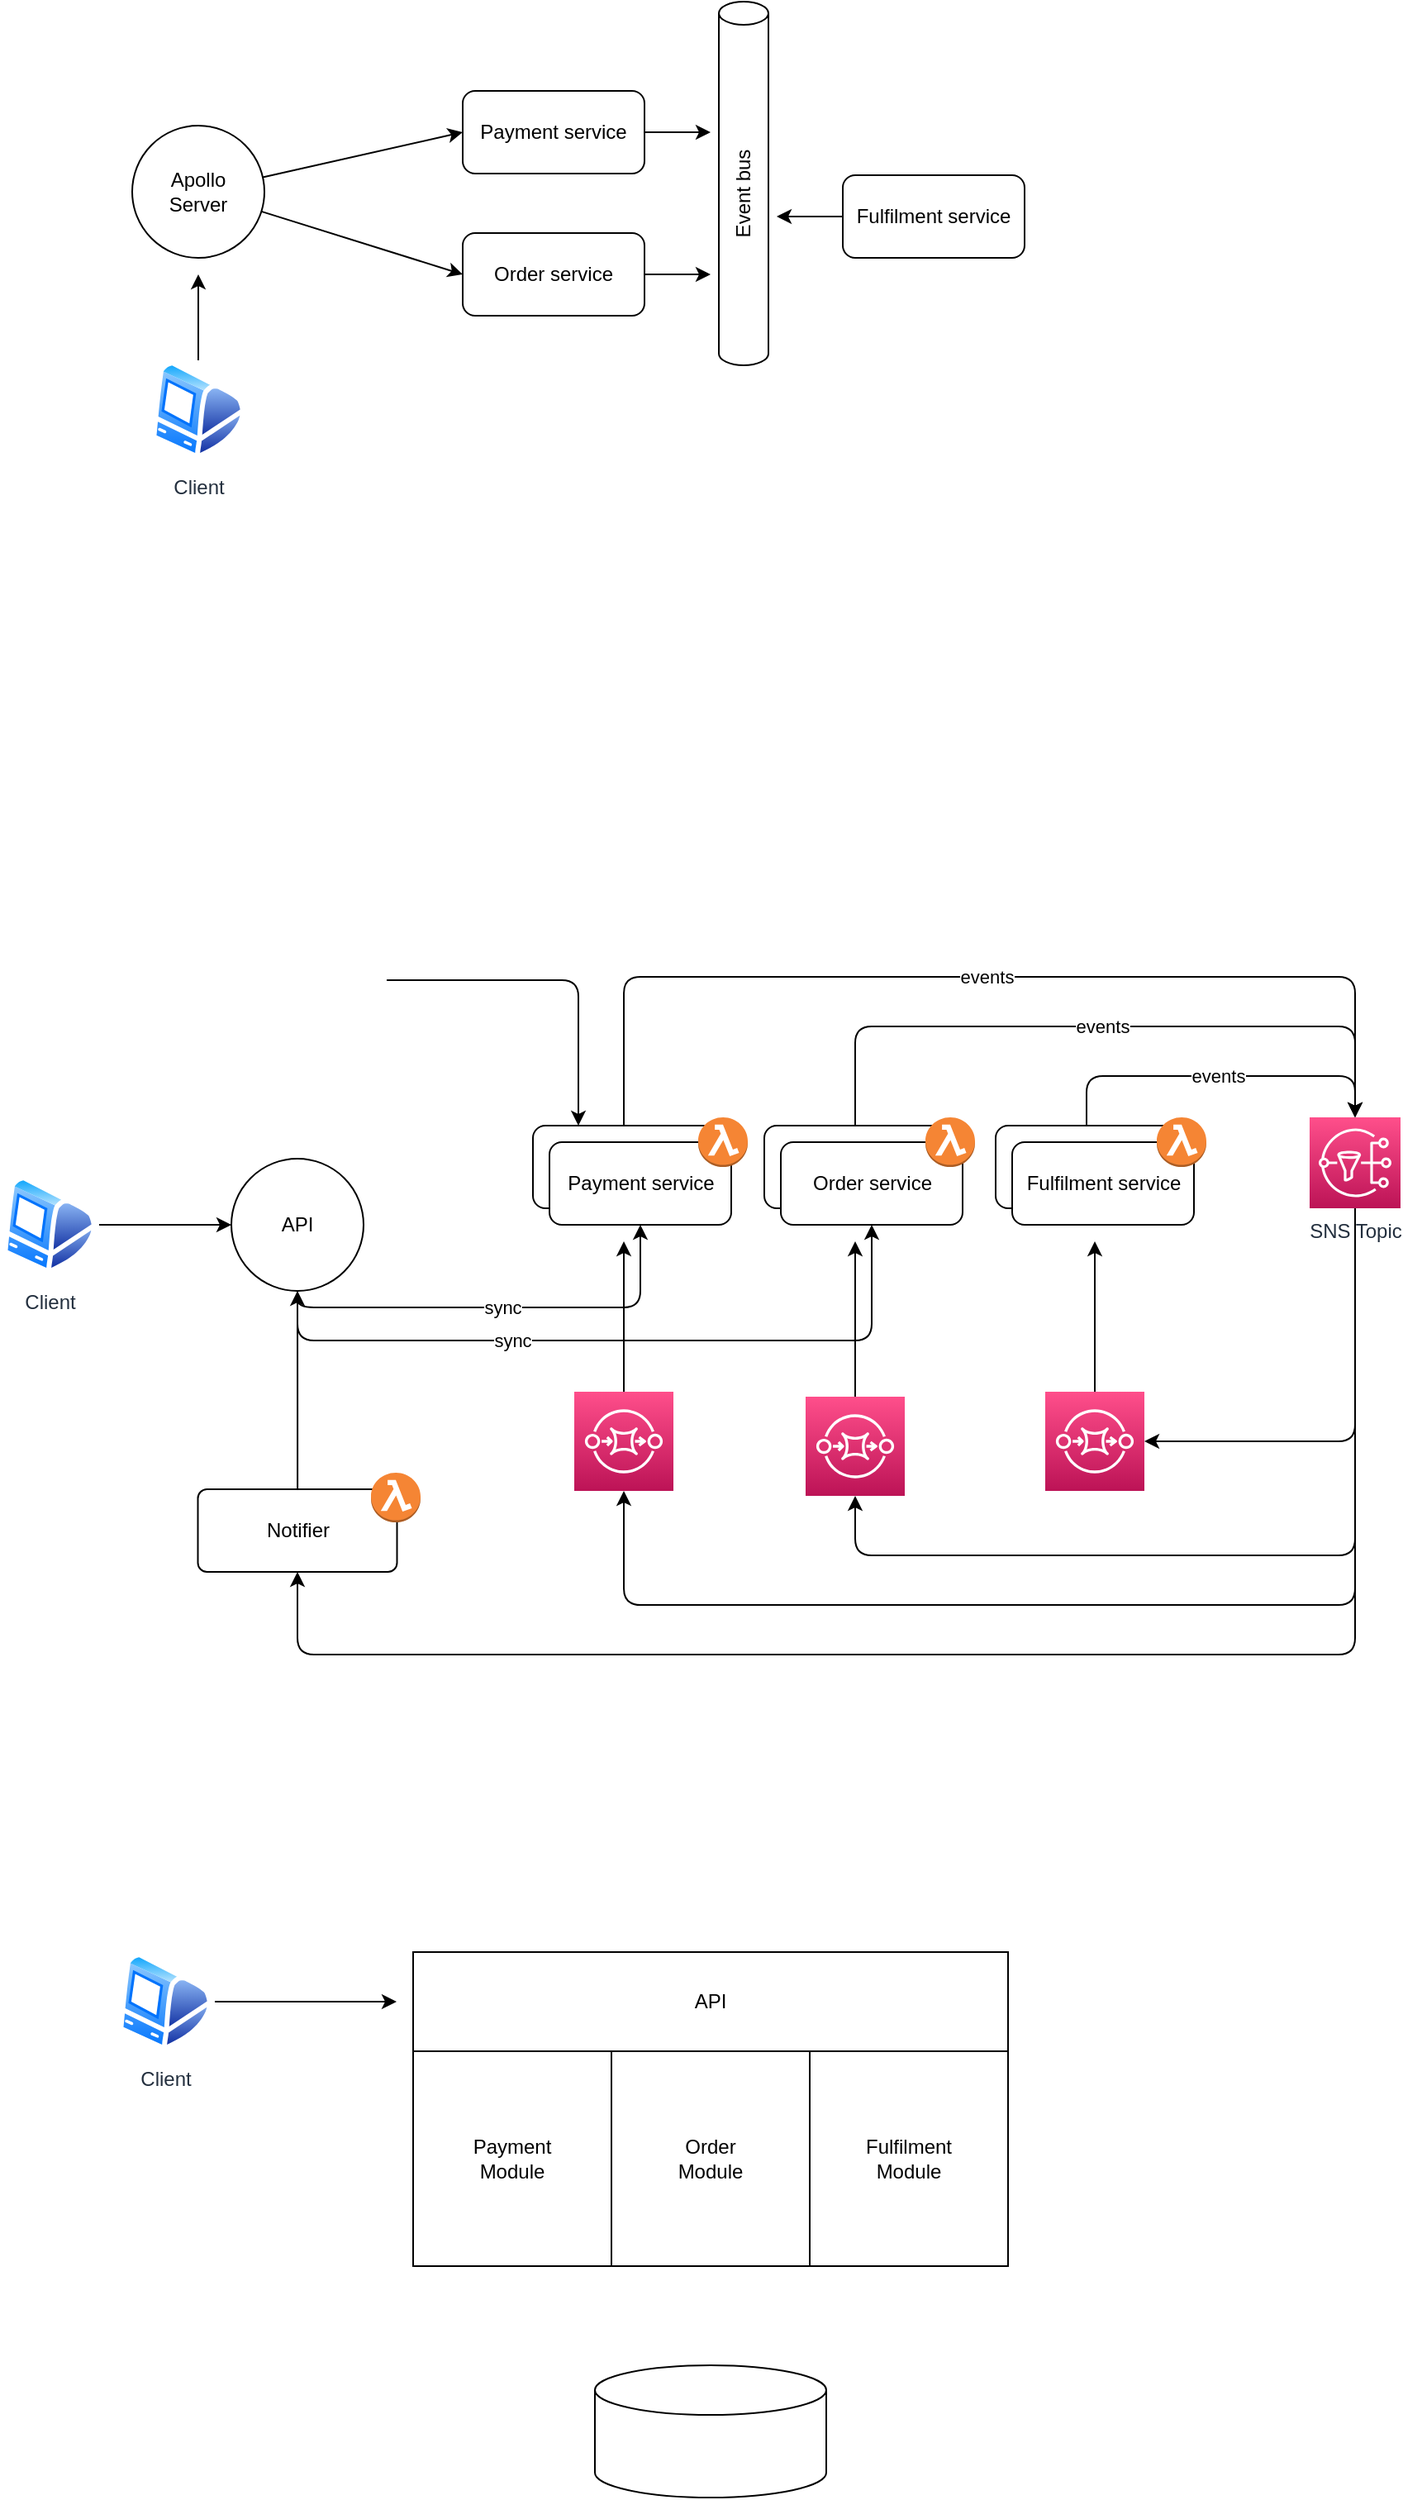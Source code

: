 <mxfile>
    <diagram id="3ciIGtcFt_t5HZg3-FSJ" name="architecture">
        <mxGraphModel dx="1456" dy="812" grid="1" gridSize="10" guides="1" tooltips="1" connect="1" arrows="1" fold="1" page="1" pageScale="1" pageWidth="2336" pageHeight="1654" math="0" shadow="0">
            <root>
                <mxCell id="0"/>
                <mxCell id="1" parent="0"/>
                <mxCell id="16" style="edgeStyle=none;html=1;entryX=0;entryY=0.5;entryDx=0;entryDy=0;" parent="1" source="2" target="7" edge="1">
                    <mxGeometry relative="1" as="geometry"/>
                </mxCell>
                <mxCell id="17" style="edgeStyle=none;html=1;entryX=0;entryY=0.5;entryDx=0;entryDy=0;" parent="1" source="2" target="9" edge="1">
                    <mxGeometry relative="1" as="geometry"/>
                </mxCell>
                <mxCell id="2" value="Apollo&lt;br&gt;Server" style="ellipse;whiteSpace=wrap;html=1;aspect=fixed;" parent="1" vertex="1">
                    <mxGeometry x="180" y="125" width="80" height="80" as="geometry"/>
                </mxCell>
                <mxCell id="10" style="edgeStyle=none;html=1;" parent="1" source="4" edge="1">
                    <mxGeometry relative="1" as="geometry">
                        <mxPoint x="220" y="215" as="targetPoint"/>
                    </mxGeometry>
                </mxCell>
                <mxCell id="4" value="Client" style="aspect=fixed;perimeter=ellipsePerimeter;html=1;align=center;shadow=0;dashed=0;spacingTop=3;image;image=img/lib/active_directory/mac_client.svg;fontFamily=Helvetica;fontSize=12;fontColor=#232F3E;strokeColor=#232F3E;fillColor=#ffffff;sketch=0;" parent="1" vertex="1">
                    <mxGeometry x="190" y="267" width="60" height="60" as="geometry"/>
                </mxCell>
                <mxCell id="6" value="Event bus" style="shape=cylinder3;whiteSpace=wrap;html=1;boundedLbl=1;backgroundOutline=1;size=7;rotation=0;horizontal=0;" parent="1" vertex="1">
                    <mxGeometry x="535" y="50" width="30" height="220" as="geometry"/>
                </mxCell>
                <mxCell id="15" style="edgeStyle=none;html=1;" parent="1" source="7" edge="1">
                    <mxGeometry relative="1" as="geometry">
                        <mxPoint x="530" y="129" as="targetPoint"/>
                    </mxGeometry>
                </mxCell>
                <mxCell id="7" value="Payment service" style="rounded=1;whiteSpace=wrap;html=1;" parent="1" vertex="1">
                    <mxGeometry x="380" y="104" width="110" height="50" as="geometry"/>
                </mxCell>
                <mxCell id="14" style="edgeStyle=none;html=1;" parent="1" source="8" edge="1">
                    <mxGeometry relative="1" as="geometry">
                        <mxPoint x="570" y="180" as="targetPoint"/>
                    </mxGeometry>
                </mxCell>
                <mxCell id="8" value="Fulfilment service" style="rounded=1;whiteSpace=wrap;html=1;" parent="1" vertex="1">
                    <mxGeometry x="610" y="155" width="110" height="50" as="geometry"/>
                </mxCell>
                <mxCell id="12" style="edgeStyle=none;html=1;" parent="1" source="9" edge="1">
                    <mxGeometry relative="1" as="geometry">
                        <mxPoint x="530" y="215" as="targetPoint"/>
                    </mxGeometry>
                </mxCell>
                <mxCell id="9" value="Order service" style="rounded=1;whiteSpace=wrap;html=1;" parent="1" vertex="1">
                    <mxGeometry x="380" y="190" width="110" height="50" as="geometry"/>
                </mxCell>
                <mxCell id="77" value="sync" style="edgeStyle=orthogonalEdgeStyle;html=1;entryX=0.5;entryY=1;entryDx=0;entryDy=0;" parent="1" source="20" target="49" edge="1">
                    <mxGeometry relative="1" as="geometry">
                        <Array as="points">
                            <mxPoint x="280" y="840"/>
                            <mxPoint x="488" y="840"/>
                        </Array>
                    </mxGeometry>
                </mxCell>
                <mxCell id="78" value="sync" style="edgeStyle=orthogonalEdgeStyle;html=1;entryX=0.5;entryY=1;entryDx=0;entryDy=0;" parent="1" source="20" target="51" edge="1">
                    <mxGeometry x="-0.285" relative="1" as="geometry">
                        <Array as="points">
                            <mxPoint x="280" y="860"/>
                            <mxPoint x="628" y="860"/>
                        </Array>
                        <mxPoint as="offset"/>
                    </mxGeometry>
                </mxCell>
                <mxCell id="20" value="API" style="ellipse;whiteSpace=wrap;html=1;aspect=fixed;" parent="1" vertex="1">
                    <mxGeometry x="240" y="750" width="80" height="80" as="geometry"/>
                </mxCell>
                <mxCell id="70" style="edgeStyle=none;html=1;" parent="1" source="22" edge="1">
                    <mxGeometry relative="1" as="geometry">
                        <mxPoint x="240" y="790" as="targetPoint"/>
                    </mxGeometry>
                </mxCell>
                <mxCell id="22" value="Client" style="aspect=fixed;perimeter=ellipsePerimeter;html=1;align=center;shadow=0;dashed=0;spacingTop=3;image;image=img/lib/active_directory/mac_client.svg;fontFamily=Helvetica;fontSize=12;fontColor=#232F3E;strokeColor=#232F3E;fillColor=#ffffff;sketch=0;" parent="1" vertex="1">
                    <mxGeometry x="100" y="760" width="60" height="60" as="geometry"/>
                </mxCell>
                <mxCell id="35" value="events" style="edgeStyle=orthogonalEdgeStyle;html=1;entryX=0.5;entryY=0;entryDx=0;entryDy=0;entryPerimeter=0;startArrow=none;startFill=0;endArrow=classic;endFill=1;" parent="1" source="25" target="30" edge="1">
                    <mxGeometry relative="1" as="geometry">
                        <Array as="points">
                            <mxPoint x="477.5" y="640"/>
                            <mxPoint x="920.5" y="640"/>
                        </Array>
                    </mxGeometry>
                </mxCell>
                <mxCell id="37" value="events" style="edgeStyle=orthogonalEdgeStyle;html=1;entryX=0.5;entryY=0;entryDx=0;entryDy=0;entryPerimeter=0;startArrow=none;startFill=0;endArrow=classic;endFill=1;" parent="1" source="27" target="30" edge="1">
                    <mxGeometry relative="1" as="geometry">
                        <Array as="points">
                            <mxPoint x="757.5" y="700"/>
                            <mxPoint x="920.5" y="700"/>
                        </Array>
                    </mxGeometry>
                </mxCell>
                <mxCell id="36" value="events" style="edgeStyle=orthogonalEdgeStyle;html=1;entryX=0.5;entryY=0;entryDx=0;entryDy=0;entryPerimeter=0;startArrow=none;startFill=0;endArrow=classic;endFill=1;" parent="1" source="29" target="30" edge="1">
                    <mxGeometry relative="1" as="geometry">
                        <Array as="points">
                            <mxPoint x="617.5" y="670"/>
                            <mxPoint x="920.5" y="670"/>
                        </Array>
                    </mxGeometry>
                </mxCell>
                <mxCell id="53" style="edgeStyle=orthogonalEdgeStyle;html=1;entryX=1;entryY=0.5;entryDx=0;entryDy=0;entryPerimeter=0;" parent="1" source="30" target="33" edge="1">
                    <mxGeometry relative="1" as="geometry">
                        <Array as="points">
                            <mxPoint x="920.5" y="921"/>
                        </Array>
                    </mxGeometry>
                </mxCell>
                <mxCell id="54" style="edgeStyle=orthogonalEdgeStyle;html=1;entryX=0.5;entryY=1;entryDx=0;entryDy=0;entryPerimeter=0;" parent="1" source="30" target="31" edge="1">
                    <mxGeometry relative="1" as="geometry">
                        <Array as="points">
                            <mxPoint x="920.5" y="990"/>
                            <mxPoint x="617.5" y="990"/>
                        </Array>
                    </mxGeometry>
                </mxCell>
                <mxCell id="58" style="edgeStyle=orthogonalEdgeStyle;html=1;entryX=0.5;entryY=1;entryDx=0;entryDy=0;entryPerimeter=0;" parent="1" source="30" target="32" edge="1">
                    <mxGeometry relative="1" as="geometry">
                        <Array as="points">
                            <mxPoint x="920.5" y="1020"/>
                            <mxPoint x="477.5" y="1020"/>
                        </Array>
                    </mxGeometry>
                </mxCell>
                <mxCell id="74" style="edgeStyle=orthogonalEdgeStyle;html=1;entryX=0.5;entryY=1;entryDx=0;entryDy=0;" parent="1" source="30" target="73" edge="1">
                    <mxGeometry relative="1" as="geometry">
                        <Array as="points">
                            <mxPoint x="920" y="1050"/>
                            <mxPoint x="280" y="1050"/>
                        </Array>
                    </mxGeometry>
                </mxCell>
                <mxCell id="30" value="SNS Topic" style="sketch=0;points=[[0,0,0],[0.25,0,0],[0.5,0,0],[0.75,0,0],[1,0,0],[0,1,0],[0.25,1,0],[0.5,1,0],[0.75,1,0],[1,1,0],[0,0.25,0],[0,0.5,0],[0,0.75,0],[1,0.25,0],[1,0.5,0],[1,0.75,0]];outlineConnect=0;fontColor=#232F3E;gradientColor=#FF4F8B;gradientDirection=north;fillColor=#BC1356;strokeColor=#ffffff;dashed=0;verticalLabelPosition=bottom;verticalAlign=top;align=center;html=1;fontSize=12;fontStyle=0;aspect=fixed;shape=mxgraph.aws4.resourceIcon;resIcon=mxgraph.aws4.sns;" parent="1" vertex="1">
                    <mxGeometry x="892.5" y="725" width="55" height="55" as="geometry"/>
                </mxCell>
                <mxCell id="56" style="edgeStyle=orthogonalEdgeStyle;html=1;" parent="1" source="31" edge="1">
                    <mxGeometry relative="1" as="geometry">
                        <mxPoint x="617.5" y="800" as="targetPoint"/>
                    </mxGeometry>
                </mxCell>
                <mxCell id="31" value="" style="sketch=0;points=[[0,0,0],[0.25,0,0],[0.5,0,0],[0.75,0,0],[1,0,0],[0,1,0],[0.25,1,0],[0.5,1,0],[0.75,1,0],[1,1,0],[0,0.25,0],[0,0.5,0],[0,0.75,0],[1,0.25,0],[1,0.5,0],[1,0.75,0]];outlineConnect=0;fontColor=#232F3E;gradientColor=#FF4F8B;gradientDirection=north;fillColor=#BC1356;strokeColor=#ffffff;dashed=0;verticalLabelPosition=bottom;verticalAlign=top;align=center;html=1;fontSize=12;fontStyle=0;aspect=fixed;shape=mxgraph.aws4.resourceIcon;resIcon=mxgraph.aws4.sqs;" parent="1" vertex="1">
                    <mxGeometry x="587.5" y="894" width="60" height="60" as="geometry"/>
                </mxCell>
                <mxCell id="57" style="edgeStyle=orthogonalEdgeStyle;html=1;" parent="1" source="32" edge="1">
                    <mxGeometry relative="1" as="geometry">
                        <mxPoint x="477.5" y="800" as="targetPoint"/>
                    </mxGeometry>
                </mxCell>
                <mxCell id="32" value="" style="sketch=0;points=[[0,0,0],[0.25,0,0],[0.5,0,0],[0.75,0,0],[1,0,0],[0,1,0],[0.25,1,0],[0.5,1,0],[0.75,1,0],[1,1,0],[0,0.25,0],[0,0.5,0],[0,0.75,0],[1,0.25,0],[1,0.5,0],[1,0.75,0]];outlineConnect=0;fontColor=#232F3E;gradientColor=#FF4F8B;gradientDirection=north;fillColor=#BC1356;strokeColor=#ffffff;dashed=0;verticalLabelPosition=bottom;verticalAlign=top;align=center;html=1;fontSize=12;fontStyle=0;aspect=fixed;shape=mxgraph.aws4.resourceIcon;resIcon=mxgraph.aws4.sqs;" parent="1" vertex="1">
                    <mxGeometry x="447.5" y="891" width="60" height="60" as="geometry"/>
                </mxCell>
                <mxCell id="55" style="edgeStyle=orthogonalEdgeStyle;html=1;" parent="1" source="33" edge="1">
                    <mxGeometry relative="1" as="geometry">
                        <mxPoint x="762.5" y="800" as="targetPoint"/>
                    </mxGeometry>
                </mxCell>
                <mxCell id="33" value="" style="sketch=0;points=[[0,0,0],[0.25,0,0],[0.5,0,0],[0.75,0,0],[1,0,0],[0,1,0],[0.25,1,0],[0.5,1,0],[0.75,1,0],[1,1,0],[0,0.25,0],[0,0.5,0],[0,0.75,0],[1,0.25,0],[1,0.5,0],[1,0.75,0]];outlineConnect=0;fontColor=#232F3E;gradientColor=#FF4F8B;gradientDirection=north;fillColor=#BC1356;strokeColor=#ffffff;dashed=0;verticalLabelPosition=bottom;verticalAlign=top;align=center;html=1;fontSize=12;fontStyle=0;aspect=fixed;shape=mxgraph.aws4.resourceIcon;resIcon=mxgraph.aws4.sqs;" parent="1" vertex="1">
                    <mxGeometry x="732.5" y="891" width="60" height="60" as="geometry"/>
                </mxCell>
                <mxCell id="88" style="edgeStyle=orthogonalEdgeStyle;html=1;entryX=0.25;entryY=0;entryDx=0;entryDy=0;" parent="1" source="44" target="25" edge="1">
                    <mxGeometry relative="1" as="geometry"/>
                </mxCell>
                <mxCell id="44" value="" style="shape=image;verticalLabelPosition=bottom;labelBackgroundColor=#ffffff;verticalAlign=top;aspect=fixed;imageAspect=0;image=https://cdn-icons-png.flaticon.com/512/5968/5968312.png;" parent="1" vertex="1">
                    <mxGeometry x="270" y="610" width="64" height="64" as="geometry"/>
                </mxCell>
                <mxCell id="60" value="Payment&lt;br&gt;Module" style="rounded=0;whiteSpace=wrap;html=1;" parent="1" vertex="1">
                    <mxGeometry x="350" y="1290" width="120" height="130" as="geometry"/>
                </mxCell>
                <mxCell id="61" value="Fulfilment&lt;br&gt;Module" style="rounded=0;whiteSpace=wrap;html=1;" parent="1" vertex="1">
                    <mxGeometry x="590" y="1290" width="120" height="130" as="geometry"/>
                </mxCell>
                <mxCell id="62" value="Order&lt;br&gt;Module" style="rounded=0;whiteSpace=wrap;html=1;" parent="1" vertex="1">
                    <mxGeometry x="470" y="1290" width="120" height="130" as="geometry"/>
                </mxCell>
                <mxCell id="65" value="" style="shape=cylinder3;whiteSpace=wrap;html=1;boundedLbl=1;backgroundOutline=1;size=15;" parent="1" vertex="1">
                    <mxGeometry x="460" y="1480" width="140" height="80" as="geometry"/>
                </mxCell>
                <mxCell id="66" value="API" style="rounded=0;whiteSpace=wrap;html=1;" parent="1" vertex="1">
                    <mxGeometry x="350" y="1230" width="360" height="60" as="geometry"/>
                </mxCell>
                <mxCell id="68" style="edgeStyle=orthogonalEdgeStyle;html=1;" parent="1" source="67" edge="1">
                    <mxGeometry relative="1" as="geometry">
                        <mxPoint x="340" y="1260" as="targetPoint"/>
                    </mxGeometry>
                </mxCell>
                <mxCell id="67" value="Client" style="aspect=fixed;perimeter=ellipsePerimeter;html=1;align=center;shadow=0;dashed=0;spacingTop=3;image;image=img/lib/active_directory/mac_client.svg;fontFamily=Helvetica;fontSize=12;fontColor=#232F3E;strokeColor=#232F3E;fillColor=#ffffff;sketch=0;" parent="1" vertex="1">
                    <mxGeometry x="170" y="1230" width="60" height="60" as="geometry"/>
                </mxCell>
                <mxCell id="75" style="edgeStyle=orthogonalEdgeStyle;html=1;entryX=0.5;entryY=1;entryDx=0;entryDy=0;" parent="1" source="73" target="20" edge="1">
                    <mxGeometry relative="1" as="geometry">
                        <mxPoint x="280" y="895" as="targetPoint"/>
                    </mxGeometry>
                </mxCell>
                <mxCell id="84" value="" style="group" parent="1" vertex="1" connectable="0">
                    <mxGeometry x="219.75" y="940" width="134.75" height="60" as="geometry"/>
                </mxCell>
                <mxCell id="73" value="Notifier" style="rounded=1;whiteSpace=wrap;html=1;arcSize=11;" parent="84" vertex="1">
                    <mxGeometry y="10" width="120.5" height="50" as="geometry"/>
                </mxCell>
                <mxCell id="83" value="" style="outlineConnect=0;dashed=0;verticalLabelPosition=bottom;verticalAlign=top;align=center;html=1;shape=mxgraph.aws3.lambda_function;fillColor=#F58534;gradientColor=none;" parent="84" vertex="1">
                    <mxGeometry x="104.75" width="30" height="30" as="geometry"/>
                </mxCell>
                <mxCell id="85" value="" style="group" parent="1" vertex="1" connectable="0">
                    <mxGeometry x="422.5" y="725" width="130" height="65" as="geometry"/>
                </mxCell>
                <mxCell id="25" value="Payment service" style="rounded=1;whiteSpace=wrap;html=1;" parent="85" vertex="1">
                    <mxGeometry y="5" width="110" height="50" as="geometry"/>
                </mxCell>
                <mxCell id="49" value="Payment service" style="rounded=1;whiteSpace=wrap;html=1;" parent="85" vertex="1">
                    <mxGeometry x="10" y="15" width="110" height="50" as="geometry"/>
                </mxCell>
                <mxCell id="82" value="" style="outlineConnect=0;dashed=0;verticalLabelPosition=bottom;verticalAlign=top;align=center;html=1;shape=mxgraph.aws3.lambda_function;fillColor=#F58534;gradientColor=none;" parent="85" vertex="1">
                    <mxGeometry x="100" width="30" height="30" as="geometry"/>
                </mxCell>
                <mxCell id="86" value="" style="group" parent="1" vertex="1" connectable="0">
                    <mxGeometry x="562.5" y="725" width="127.5" height="65" as="geometry"/>
                </mxCell>
                <mxCell id="29" value="Order service" style="rounded=1;whiteSpace=wrap;html=1;" parent="86" vertex="1">
                    <mxGeometry y="5" width="110" height="50" as="geometry"/>
                </mxCell>
                <mxCell id="51" value="Order service" style="rounded=1;whiteSpace=wrap;html=1;" parent="86" vertex="1">
                    <mxGeometry x="10" y="15" width="110" height="50" as="geometry"/>
                </mxCell>
                <mxCell id="81" value="" style="outlineConnect=0;dashed=0;verticalLabelPosition=bottom;verticalAlign=top;align=center;html=1;shape=mxgraph.aws3.lambda_function;fillColor=#F58534;gradientColor=none;" parent="86" vertex="1">
                    <mxGeometry x="97.5" width="30" height="30" as="geometry"/>
                </mxCell>
                <mxCell id="87" value="" style="group" parent="1" vertex="1" connectable="0">
                    <mxGeometry x="702.5" y="725" width="127.5" height="65" as="geometry"/>
                </mxCell>
                <mxCell id="27" value="Fulfilment service" style="rounded=1;whiteSpace=wrap;html=1;" parent="87" vertex="1">
                    <mxGeometry y="5" width="110" height="50" as="geometry"/>
                </mxCell>
                <mxCell id="52" value="Fulfilment service" style="rounded=1;whiteSpace=wrap;html=1;" parent="87" vertex="1">
                    <mxGeometry x="10" y="15" width="110" height="50" as="geometry"/>
                </mxCell>
                <mxCell id="80" value="" style="outlineConnect=0;dashed=0;verticalLabelPosition=bottom;verticalAlign=top;align=center;html=1;shape=mxgraph.aws3.lambda_function;fillColor=#F58534;gradientColor=none;" parent="87" vertex="1">
                    <mxGeometry x="97.5" width="30" height="30" as="geometry"/>
                </mxCell>
            </root>
        </mxGraphModel>
    </diagram>
    <diagram id="usp5NnlR_lSvHXNA_p3T" name="events">
        <mxGraphModel dx="1456" dy="812" grid="1" gridSize="10" guides="1" tooltips="1" connect="1" arrows="1" fold="1" page="1" pageScale="1" pageWidth="2336" pageHeight="1654" math="0" shadow="0">
            <root>
                <mxCell id="USkfGyFfCSIdRW2pAjEp-0"/>
                <mxCell id="USkfGyFfCSIdRW2pAjEp-1" parent="USkfGyFfCSIdRW2pAjEp-0"/>
                <mxCell id="USkfGyFfCSIdRW2pAjEp-21" value="Acts on:&lt;br&gt;&lt;ul&gt;&lt;li&gt;Payment Successful&lt;/li&gt;&lt;li&gt;Payment Failed&lt;/li&gt;&lt;li&gt;Fulfilment Complete&lt;/li&gt;&lt;li&gt;Fulfilment Failed&lt;/li&gt;&lt;/ul&gt;" style="rounded=0;whiteSpace=wrap;html=1;fillColor=none;align=left;verticalAlign=bottom;" parent="USkfGyFfCSIdRW2pAjEp-1" vertex="1">
                    <mxGeometry x="95" y="50" width="290" height="560" as="geometry"/>
                </mxCell>
                <mxCell id="USkfGyFfCSIdRW2pAjEp-14" style="edgeStyle=none;html=1;entryX=0.75;entryY=0.069;entryDx=0;entryDy=0;entryPerimeter=0;startArrow=none;startFill=0;endArrow=classic;endFill=1;" parent="USkfGyFfCSIdRW2pAjEp-1" source="USkfGyFfCSIdRW2pAjEp-2" target="USkfGyFfCSIdRW2pAjEp-4" edge="1">
                    <mxGeometry relative="1" as="geometry"/>
                </mxCell>
                <mxCell id="USkfGyFfCSIdRW2pAjEp-15" style="edgeStyle=none;html=1;entryX=0.3;entryY=0.031;entryDx=0;entryDy=0;entryPerimeter=0;startArrow=none;startFill=0;endArrow=classic;endFill=1;" parent="USkfGyFfCSIdRW2pAjEp-1" source="USkfGyFfCSIdRW2pAjEp-2" target="USkfGyFfCSIdRW2pAjEp-5" edge="1">
                    <mxGeometry relative="1" as="geometry"/>
                </mxCell>
                <mxCell id="USkfGyFfCSIdRW2pAjEp-2" value="Order&lt;br&gt;InProgress" style="ellipse;whiteSpace=wrap;html=1;aspect=fixed;" parent="USkfGyFfCSIdRW2pAjEp-1" vertex="1">
                    <mxGeometry x="200" y="210" width="80" height="80" as="geometry"/>
                </mxCell>
                <mxCell id="USkfGyFfCSIdRW2pAjEp-13" style="html=1;entryX=0.5;entryY=0;entryDx=0;entryDy=0;startArrow=none;startFill=0;endArrow=classic;endFill=1;" parent="USkfGyFfCSIdRW2pAjEp-1" source="USkfGyFfCSIdRW2pAjEp-3" target="USkfGyFfCSIdRW2pAjEp-2" edge="1">
                    <mxGeometry relative="1" as="geometry"/>
                </mxCell>
                <mxCell id="USkfGyFfCSIdRW2pAjEp-3" value="Order&lt;br&gt;Created" style="ellipse;whiteSpace=wrap;html=1;aspect=fixed;" parent="USkfGyFfCSIdRW2pAjEp-1" vertex="1">
                    <mxGeometry x="190" y="90" width="80" height="80" as="geometry"/>
                </mxCell>
                <mxCell id="USkfGyFfCSIdRW2pAjEp-4" value="Order&lt;br&gt;Complete" style="ellipse;whiteSpace=wrap;html=1;aspect=fixed;" parent="USkfGyFfCSIdRW2pAjEp-1" vertex="1">
                    <mxGeometry x="130" y="340" width="80" height="80" as="geometry"/>
                </mxCell>
                <mxCell id="USkfGyFfCSIdRW2pAjEp-5" value="Order&lt;br&gt;Cancelled" style="ellipse;whiteSpace=wrap;html=1;aspect=fixed;" parent="USkfGyFfCSIdRW2pAjEp-1" vertex="1">
                    <mxGeometry x="270" y="380" width="80" height="80" as="geometry"/>
                </mxCell>
                <mxCell id="USkfGyFfCSIdRW2pAjEp-16" style="edgeStyle=none;html=1;startArrow=none;startFill=0;endArrow=classic;endFill=1;" parent="USkfGyFfCSIdRW2pAjEp-1" source="USkfGyFfCSIdRW2pAjEp-6" target="USkfGyFfCSIdRW2pAjEp-8" edge="1">
                    <mxGeometry relative="1" as="geometry"/>
                </mxCell>
                <mxCell id="USkfGyFfCSIdRW2pAjEp-17" style="edgeStyle=none;html=1;entryX=0;entryY=0;entryDx=0;entryDy=0;startArrow=none;startFill=0;endArrow=classic;endFill=1;" parent="USkfGyFfCSIdRW2pAjEp-1" source="USkfGyFfCSIdRW2pAjEp-6" target="USkfGyFfCSIdRW2pAjEp-9" edge="1">
                    <mxGeometry relative="1" as="geometry"/>
                </mxCell>
                <mxCell id="USkfGyFfCSIdRW2pAjEp-6" value="Payment&lt;br&gt;Created" style="ellipse;whiteSpace=wrap;html=1;aspect=fixed;" parent="USkfGyFfCSIdRW2pAjEp-1" vertex="1">
                    <mxGeometry x="500" y="160" width="80" height="80" as="geometry"/>
                </mxCell>
                <mxCell id="USkfGyFfCSIdRW2pAjEp-18" style="edgeStyle=none;html=1;entryX=0.5;entryY=0;entryDx=0;entryDy=0;startArrow=none;startFill=0;endArrow=classic;endFill=1;" parent="USkfGyFfCSIdRW2pAjEp-1" source="USkfGyFfCSIdRW2pAjEp-7" target="USkfGyFfCSIdRW2pAjEp-12" edge="1">
                    <mxGeometry relative="1" as="geometry"/>
                </mxCell>
                <mxCell id="USkfGyFfCSIdRW2pAjEp-19" style="edgeStyle=none;html=1;entryX=0.5;entryY=0;entryDx=0;entryDy=0;startArrow=none;startFill=0;endArrow=classic;endFill=1;" parent="USkfGyFfCSIdRW2pAjEp-1" source="USkfGyFfCSIdRW2pAjEp-7" target="USkfGyFfCSIdRW2pAjEp-11" edge="1">
                    <mxGeometry relative="1" as="geometry"/>
                </mxCell>
                <mxCell id="USkfGyFfCSIdRW2pAjEp-7" value="Fulfilment&lt;br&gt;Created" style="ellipse;whiteSpace=wrap;html=1;aspect=fixed;" parent="USkfGyFfCSIdRW2pAjEp-1" vertex="1">
                    <mxGeometry x="830" y="140" width="80" height="80" as="geometry"/>
                </mxCell>
                <mxCell id="USkfGyFfCSIdRW2pAjEp-8" value="Payment&lt;br&gt;Succesful" style="ellipse;whiteSpace=wrap;html=1;aspect=fixed;" parent="USkfGyFfCSIdRW2pAjEp-1" vertex="1">
                    <mxGeometry x="440" y="280" width="80" height="80" as="geometry"/>
                </mxCell>
                <mxCell id="USkfGyFfCSIdRW2pAjEp-9" value="Payment&lt;br&gt;Failed" style="ellipse;whiteSpace=wrap;html=1;aspect=fixed;" parent="USkfGyFfCSIdRW2pAjEp-1" vertex="1">
                    <mxGeometry x="600" y="290" width="80" height="80" as="geometry"/>
                </mxCell>
                <mxCell id="USkfGyFfCSIdRW2pAjEp-11" value="Fulfilment&lt;br&gt;Failed" style="ellipse;whiteSpace=wrap;html=1;aspect=fixed;" parent="USkfGyFfCSIdRW2pAjEp-1" vertex="1">
                    <mxGeometry x="900" y="300" width="80" height="80" as="geometry"/>
                </mxCell>
                <mxCell id="USkfGyFfCSIdRW2pAjEp-12" value="Fulfilment&lt;br&gt;Complete" style="ellipse;whiteSpace=wrap;html=1;aspect=fixed;" parent="USkfGyFfCSIdRW2pAjEp-1" vertex="1">
                    <mxGeometry x="760" y="270" width="80" height="80" as="geometry"/>
                </mxCell>
                <mxCell id="USkfGyFfCSIdRW2pAjEp-22" value="&lt;span style=&quot;text-align: left&quot;&gt;Acts on:&lt;/span&gt;&lt;br style=&quot;text-align: left&quot;&gt;&lt;ul style=&quot;text-align: left&quot;&gt;&lt;li&gt;Order Created&lt;/li&gt;&lt;li&gt;Fulfilment Failed&lt;/li&gt;&lt;/ul&gt;" style="rounded=0;whiteSpace=wrap;html=1;fillColor=none;align=left;verticalAlign=bottom;" parent="USkfGyFfCSIdRW2pAjEp-1" vertex="1">
                    <mxGeometry x="410" y="50" width="290" height="560" as="geometry"/>
                </mxCell>
                <mxCell id="USkfGyFfCSIdRW2pAjEp-23" value="&lt;span style=&quot;color: rgb(0 , 0 , 0) ; font-family: &amp;#34;helvetica&amp;#34; ; font-size: 12px ; font-style: normal ; font-weight: 400 ; letter-spacing: normal ; text-align: left ; text-indent: 0px ; text-transform: none ; word-spacing: 0px ; background-color: rgb(248 , 249 , 250)&quot;&gt;Acts on:&lt;/span&gt;&lt;br style=&quot;color: rgb(0 , 0 , 0) ; font-family: &amp;#34;helvetica&amp;#34; ; font-size: 12px ; font-style: normal ; font-weight: 400 ; letter-spacing: normal ; text-align: left ; text-indent: 0px ; text-transform: none ; word-spacing: 0px ; background-color: rgb(248 , 249 , 250)&quot;&gt;&lt;ul style=&quot;color: rgb(0 , 0 , 0) ; font-family: &amp;#34;helvetica&amp;#34; ; font-size: 12px ; font-style: normal ; font-weight: 400 ; letter-spacing: normal ; text-align: left ; text-indent: 0px ; text-transform: none ; word-spacing: 0px ; background-color: rgb(248 , 249 , 250)&quot;&gt;&lt;li style=&quot;padding: 3px 0px&quot;&gt;Payment Succesful&lt;/li&gt;&lt;/ul&gt;" style="rounded=0;whiteSpace=wrap;html=1;fillColor=none;align=left;verticalAlign=bottom;" parent="USkfGyFfCSIdRW2pAjEp-1" vertex="1">
                    <mxGeometry x="720" y="50" width="290" height="560" as="geometry"/>
                </mxCell>
            </root>
        </mxGraphModel>
    </diagram>
</mxfile>